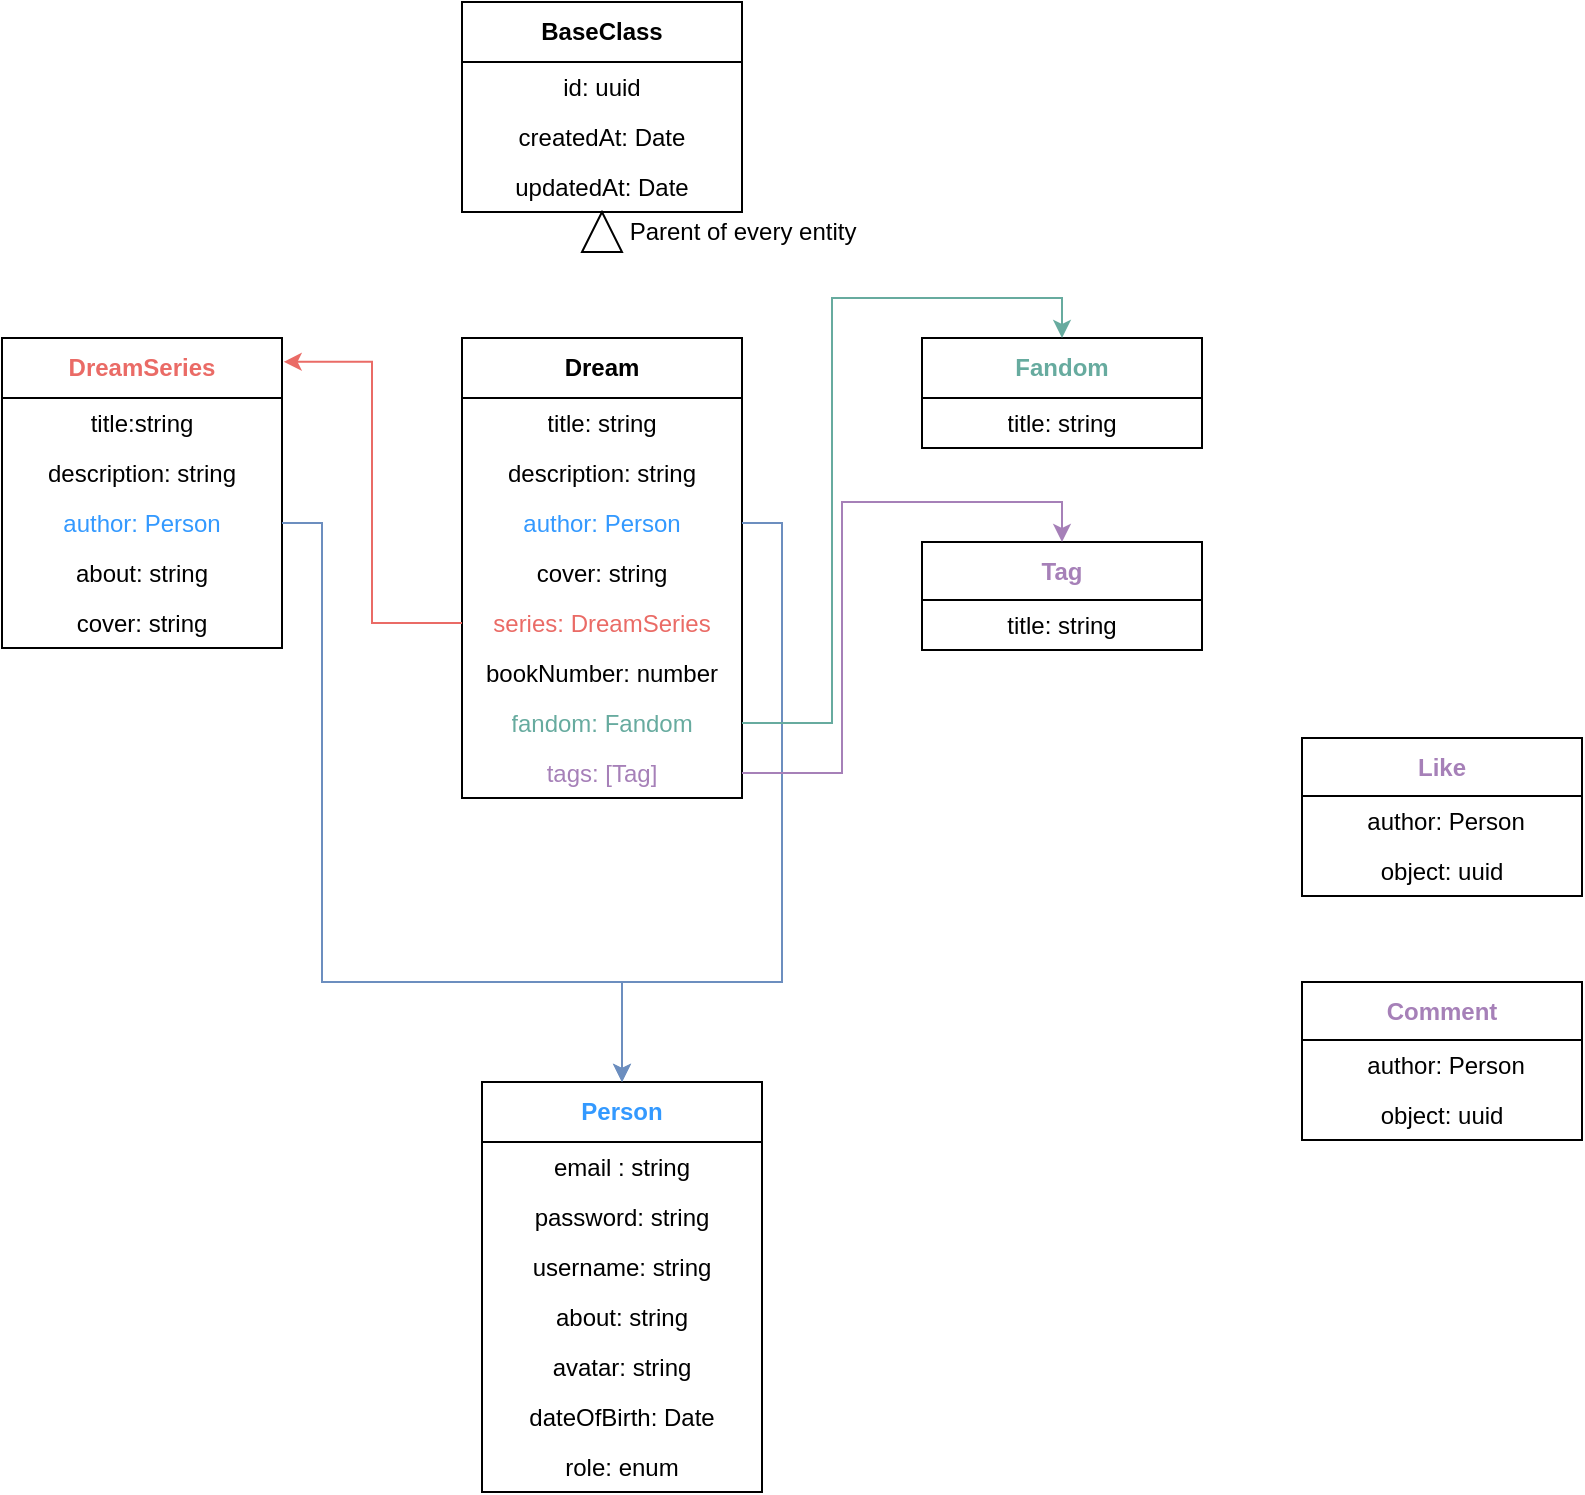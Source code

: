 <mxfile version="24.7.7">
  <diagram name="Page-1" id="b520641d-4fe3-3701-9064-5fc419738815">
    <mxGraphModel dx="2462" dy="982" grid="1" gridSize="10" guides="1" tooltips="1" connect="1" arrows="1" fold="1" page="1" pageScale="1" pageWidth="1100" pageHeight="850" background="none" math="0" shadow="0">
      <root>
        <mxCell id="0" />
        <mxCell id="1" parent="0" />
        <object label="&lt;font color=&quot;#3399ff&quot;&gt;Person&lt;/font&gt;" username="string&#xa;" id="wBBQ4EXWzQ9XZufkmXkO-1">
          <mxCell style="swimlane;fontStyle=1;align=center;verticalAlign=middle;childLayout=stackLayout;horizontal=1;startSize=30;horizontalStack=0;resizeParent=1;resizeParentMax=0;resizeLast=0;collapsible=0;marginBottom=0;html=1;whiteSpace=wrap;" vertex="1" parent="1">
            <mxGeometry x="460" y="570" width="140" height="205" as="geometry" />
          </mxCell>
        </object>
        <mxCell id="wBBQ4EXWzQ9XZufkmXkO-2" value="email : string" style="text;html=1;strokeColor=none;fillColor=none;align=center;verticalAlign=middle;spacingLeft=4;spacingRight=4;overflow=hidden;rotatable=0;points=[[0,0.5],[1,0.5]];portConstraint=eastwest;whiteSpace=wrap;" vertex="1" parent="wBBQ4EXWzQ9XZufkmXkO-1">
          <mxGeometry y="30" width="140" height="25" as="geometry" />
        </mxCell>
        <mxCell id="wBBQ4EXWzQ9XZufkmXkO-13" value="password: string" style="text;html=1;strokeColor=none;fillColor=none;align=center;verticalAlign=middle;spacingLeft=4;spacingRight=4;overflow=hidden;rotatable=0;points=[[0,0.5],[1,0.5]];portConstraint=eastwest;whiteSpace=wrap;" vertex="1" parent="wBBQ4EXWzQ9XZufkmXkO-1">
          <mxGeometry y="55" width="140" height="25" as="geometry" />
        </mxCell>
        <mxCell id="wBBQ4EXWzQ9XZufkmXkO-14" value="username: string" style="text;html=1;strokeColor=none;fillColor=none;align=center;verticalAlign=middle;spacingLeft=4;spacingRight=4;overflow=hidden;rotatable=0;points=[[0,0.5],[1,0.5]];portConstraint=eastwest;whiteSpace=wrap;" vertex="1" parent="wBBQ4EXWzQ9XZufkmXkO-1">
          <mxGeometry y="80" width="140" height="25" as="geometry" />
        </mxCell>
        <mxCell id="wBBQ4EXWzQ9XZufkmXkO-18" value="about: string" style="text;html=1;strokeColor=none;fillColor=none;align=center;verticalAlign=middle;spacingLeft=4;spacingRight=4;overflow=hidden;rotatable=0;points=[[0,0.5],[1,0.5]];portConstraint=eastwest;whiteSpace=wrap;" vertex="1" parent="wBBQ4EXWzQ9XZufkmXkO-1">
          <mxGeometry y="105" width="140" height="25" as="geometry" />
        </mxCell>
        <mxCell id="wBBQ4EXWzQ9XZufkmXkO-15" value="avatar: string" style="text;html=1;strokeColor=none;fillColor=none;align=center;verticalAlign=middle;spacingLeft=4;spacingRight=4;overflow=hidden;rotatable=0;points=[[0,0.5],[1,0.5]];portConstraint=eastwest;whiteSpace=wrap;" vertex="1" parent="wBBQ4EXWzQ9XZufkmXkO-1">
          <mxGeometry y="130" width="140" height="25" as="geometry" />
        </mxCell>
        <mxCell id="wBBQ4EXWzQ9XZufkmXkO-17" value="dateOfBirth: Date" style="text;html=1;strokeColor=none;fillColor=none;align=center;verticalAlign=middle;spacingLeft=4;spacingRight=4;overflow=hidden;rotatable=0;points=[[0,0.5],[1,0.5]];portConstraint=eastwest;whiteSpace=wrap;" vertex="1" parent="wBBQ4EXWzQ9XZufkmXkO-1">
          <mxGeometry y="155" width="140" height="25" as="geometry" />
        </mxCell>
        <mxCell id="wBBQ4EXWzQ9XZufkmXkO-16" value="role: enum" style="text;html=1;strokeColor=none;fillColor=none;align=center;verticalAlign=middle;spacingLeft=4;spacingRight=4;overflow=hidden;rotatable=0;points=[[0,0.5],[1,0.5]];portConstraint=eastwest;whiteSpace=wrap;" vertex="1" parent="wBBQ4EXWzQ9XZufkmXkO-1">
          <mxGeometry y="180" width="140" height="25" as="geometry" />
        </mxCell>
        <object label="BaseClass" username="string&#xa;" id="wBBQ4EXWzQ9XZufkmXkO-19">
          <mxCell style="swimlane;fontStyle=1;align=center;verticalAlign=middle;childLayout=stackLayout;horizontal=1;startSize=30;horizontalStack=0;resizeParent=1;resizeParentMax=0;resizeLast=0;collapsible=0;marginBottom=0;html=1;whiteSpace=wrap;" vertex="1" parent="1">
            <mxGeometry x="450" y="30" width="140" height="105" as="geometry" />
          </mxCell>
        </object>
        <mxCell id="wBBQ4EXWzQ9XZufkmXkO-20" value="id: uuid" style="text;html=1;strokeColor=none;fillColor=none;align=center;verticalAlign=middle;spacingLeft=4;spacingRight=4;overflow=hidden;rotatable=0;points=[[0,0.5],[1,0.5]];portConstraint=eastwest;whiteSpace=wrap;" vertex="1" parent="wBBQ4EXWzQ9XZufkmXkO-19">
          <mxGeometry y="30" width="140" height="25" as="geometry" />
        </mxCell>
        <mxCell id="wBBQ4EXWzQ9XZufkmXkO-25" value="createdAt: Date" style="text;html=1;strokeColor=none;fillColor=none;align=center;verticalAlign=middle;spacingLeft=4;spacingRight=4;overflow=hidden;rotatable=0;points=[[0,0.5],[1,0.5]];portConstraint=eastwest;whiteSpace=wrap;" vertex="1" parent="wBBQ4EXWzQ9XZufkmXkO-19">
          <mxGeometry y="55" width="140" height="25" as="geometry" />
        </mxCell>
        <mxCell id="wBBQ4EXWzQ9XZufkmXkO-27" value="updatedAt: Date" style="text;html=1;strokeColor=none;fillColor=none;align=center;verticalAlign=middle;spacingLeft=4;spacingRight=4;overflow=hidden;rotatable=0;points=[[0,0.5],[1,0.5]];portConstraint=eastwest;whiteSpace=wrap;" vertex="1" parent="wBBQ4EXWzQ9XZufkmXkO-19">
          <mxGeometry y="80" width="140" height="25" as="geometry" />
        </mxCell>
        <object label="Dream" username="string&#xa;" id="wBBQ4EXWzQ9XZufkmXkO-29">
          <mxCell style="swimlane;fontStyle=1;align=center;verticalAlign=middle;childLayout=stackLayout;horizontal=1;startSize=30;horizontalStack=0;resizeParent=1;resizeParentMax=0;resizeLast=0;collapsible=0;marginBottom=0;html=1;whiteSpace=wrap;" vertex="1" parent="1">
            <mxGeometry x="450" y="198" width="140" height="230" as="geometry" />
          </mxCell>
        </object>
        <mxCell id="wBBQ4EXWzQ9XZufkmXkO-30" value="title: string" style="text;html=1;strokeColor=none;fillColor=none;align=center;verticalAlign=middle;spacingLeft=4;spacingRight=4;overflow=hidden;rotatable=0;points=[[0,0.5],[1,0.5]];portConstraint=eastwest;whiteSpace=wrap;" vertex="1" parent="wBBQ4EXWzQ9XZufkmXkO-29">
          <mxGeometry y="30" width="140" height="25" as="geometry" />
        </mxCell>
        <mxCell id="wBBQ4EXWzQ9XZufkmXkO-31" value="description: string" style="text;html=1;strokeColor=none;fillColor=none;align=center;verticalAlign=middle;spacingLeft=4;spacingRight=4;overflow=hidden;rotatable=0;points=[[0,0.5],[1,0.5]];portConstraint=eastwest;whiteSpace=wrap;" vertex="1" parent="wBBQ4EXWzQ9XZufkmXkO-29">
          <mxGeometry y="55" width="140" height="25" as="geometry" />
        </mxCell>
        <mxCell id="wBBQ4EXWzQ9XZufkmXkO-32" value="&lt;font color=&quot;#3399ff&quot;&gt;author: Person&lt;/font&gt;" style="text;html=1;strokeColor=none;fillColor=none;align=center;verticalAlign=middle;spacingLeft=4;spacingRight=4;overflow=hidden;rotatable=0;points=[[0,0.5],[1,0.5]];portConstraint=eastwest;whiteSpace=wrap;" vertex="1" parent="wBBQ4EXWzQ9XZufkmXkO-29">
          <mxGeometry y="80" width="140" height="25" as="geometry" />
        </mxCell>
        <mxCell id="wBBQ4EXWzQ9XZufkmXkO-33" value="cover: string" style="text;html=1;strokeColor=none;fillColor=none;align=center;verticalAlign=middle;spacingLeft=4;spacingRight=4;overflow=hidden;rotatable=0;points=[[0,0.5],[1,0.5]];portConstraint=eastwest;whiteSpace=wrap;" vertex="1" parent="wBBQ4EXWzQ9XZufkmXkO-29">
          <mxGeometry y="105" width="140" height="25" as="geometry" />
        </mxCell>
        <mxCell id="wBBQ4EXWzQ9XZufkmXkO-34" value="&lt;font color=&quot;#ea6b66&quot;&gt;series: DreamSeries&lt;/font&gt;" style="text;html=1;strokeColor=none;fillColor=none;align=center;verticalAlign=middle;spacingLeft=4;spacingRight=4;overflow=hidden;rotatable=0;points=[[0,0.5],[1,0.5]];portConstraint=eastwest;whiteSpace=wrap;" vertex="1" parent="wBBQ4EXWzQ9XZufkmXkO-29">
          <mxGeometry y="130" width="140" height="25" as="geometry" />
        </mxCell>
        <mxCell id="wBBQ4EXWzQ9XZufkmXkO-69" value="bookNumber: number" style="text;html=1;strokeColor=none;fillColor=none;align=center;verticalAlign=middle;spacingLeft=4;spacingRight=4;overflow=hidden;rotatable=0;points=[[0,0.5],[1,0.5]];portConstraint=eastwest;whiteSpace=wrap;" vertex="1" parent="wBBQ4EXWzQ9XZufkmXkO-29">
          <mxGeometry y="155" width="140" height="25" as="geometry" />
        </mxCell>
        <mxCell id="wBBQ4EXWzQ9XZufkmXkO-82" value="&lt;font color=&quot;#67ab9f&quot;&gt;fandom: Fandom&lt;/font&gt;" style="text;html=1;strokeColor=none;fillColor=none;align=center;verticalAlign=middle;spacingLeft=4;spacingRight=4;overflow=hidden;rotatable=0;points=[[0,0.5],[1,0.5]];portConstraint=eastwest;whiteSpace=wrap;" vertex="1" parent="wBBQ4EXWzQ9XZufkmXkO-29">
          <mxGeometry y="180" width="140" height="25" as="geometry" />
        </mxCell>
        <mxCell id="wBBQ4EXWzQ9XZufkmXkO-94" value="&lt;font color=&quot;#a680b8&quot;&gt;tags: [Tag]&lt;/font&gt;" style="text;html=1;strokeColor=none;fillColor=none;align=center;verticalAlign=middle;spacingLeft=4;spacingRight=4;overflow=hidden;rotatable=0;points=[[0,0.5],[1,0.5]];portConstraint=eastwest;whiteSpace=wrap;" vertex="1" parent="wBBQ4EXWzQ9XZufkmXkO-29">
          <mxGeometry y="205" width="140" height="25" as="geometry" />
        </mxCell>
        <mxCell id="wBBQ4EXWzQ9XZufkmXkO-56" value="" style="triangle;whiteSpace=wrap;html=1;rotation=-90;" vertex="1" parent="1">
          <mxGeometry x="510" y="135" width="20" height="20" as="geometry" />
        </mxCell>
        <mxCell id="wBBQ4EXWzQ9XZufkmXkO-61" value="" style="edgeStyle=orthogonalEdgeStyle;rounded=0;orthogonalLoop=1;jettySize=auto;html=1;entryX=1.006;entryY=0.077;entryDx=0;entryDy=0;entryPerimeter=0;strokeColor=#EA6B66;" edge="1" parent="1" source="wBBQ4EXWzQ9XZufkmXkO-34" target="wBBQ4EXWzQ9XZufkmXkO-37">
          <mxGeometry relative="1" as="geometry" />
        </mxCell>
        <object label="&lt;font color=&quot;#ea6b66&quot;&gt;DreamSeries&lt;/font&gt;" username="string&#xa;" id="wBBQ4EXWzQ9XZufkmXkO-37">
          <mxCell style="swimlane;fontStyle=1;align=center;verticalAlign=middle;childLayout=stackLayout;horizontal=1;startSize=30;horizontalStack=0;resizeParent=1;resizeParentMax=0;resizeLast=0;collapsible=0;marginBottom=0;html=1;whiteSpace=wrap;" vertex="1" parent="1">
            <mxGeometry x="220" y="198" width="140" height="155" as="geometry" />
          </mxCell>
        </object>
        <mxCell id="wBBQ4EXWzQ9XZufkmXkO-38" value="title:string" style="text;html=1;strokeColor=none;fillColor=none;align=center;verticalAlign=middle;spacingLeft=4;spacingRight=4;overflow=hidden;rotatable=0;points=[[0,0.5],[1,0.5]];portConstraint=eastwest;whiteSpace=wrap;" vertex="1" parent="wBBQ4EXWzQ9XZufkmXkO-37">
          <mxGeometry y="30" width="140" height="25" as="geometry" />
        </mxCell>
        <mxCell id="wBBQ4EXWzQ9XZufkmXkO-39" value="description: string" style="text;html=1;strokeColor=none;fillColor=none;align=center;verticalAlign=middle;spacingLeft=4;spacingRight=4;overflow=hidden;rotatable=0;points=[[0,0.5],[1,0.5]];portConstraint=eastwest;whiteSpace=wrap;" vertex="1" parent="wBBQ4EXWzQ9XZufkmXkO-37">
          <mxGeometry y="55" width="140" height="25" as="geometry" />
        </mxCell>
        <mxCell id="wBBQ4EXWzQ9XZufkmXkO-40" value="&lt;font color=&quot;#3399ff&quot;&gt;author: Person&lt;/font&gt;" style="text;html=1;strokeColor=none;fillColor=none;align=center;verticalAlign=middle;spacingLeft=4;spacingRight=4;overflow=hidden;rotatable=0;points=[[0,0.5],[1,0.5]];portConstraint=eastwest;whiteSpace=wrap;" vertex="1" parent="wBBQ4EXWzQ9XZufkmXkO-37">
          <mxGeometry y="80" width="140" height="25" as="geometry" />
        </mxCell>
        <mxCell id="wBBQ4EXWzQ9XZufkmXkO-41" value="about: string" style="text;html=1;strokeColor=none;fillColor=none;align=center;verticalAlign=middle;spacingLeft=4;spacingRight=4;overflow=hidden;rotatable=0;points=[[0,0.5],[1,0.5]];portConstraint=eastwest;whiteSpace=wrap;" vertex="1" parent="wBBQ4EXWzQ9XZufkmXkO-37">
          <mxGeometry y="105" width="140" height="25" as="geometry" />
        </mxCell>
        <mxCell id="wBBQ4EXWzQ9XZufkmXkO-42" value="cover: string" style="text;html=1;strokeColor=none;fillColor=none;align=center;verticalAlign=middle;spacingLeft=4;spacingRight=4;overflow=hidden;rotatable=0;points=[[0,0.5],[1,0.5]];portConstraint=eastwest;whiteSpace=wrap;" vertex="1" parent="wBBQ4EXWzQ9XZufkmXkO-37">
          <mxGeometry y="130" width="140" height="25" as="geometry" />
        </mxCell>
        <mxCell id="wBBQ4EXWzQ9XZufkmXkO-63" style="edgeStyle=orthogonalEdgeStyle;rounded=0;orthogonalLoop=1;jettySize=auto;html=1;entryX=0.5;entryY=0;entryDx=0;entryDy=0;fillColor=#dae8fc;strokeColor=#6c8ebf;" edge="1" parent="1" source="wBBQ4EXWzQ9XZufkmXkO-40" target="wBBQ4EXWzQ9XZufkmXkO-1">
          <mxGeometry relative="1" as="geometry">
            <Array as="points">
              <mxPoint x="380" y="290" />
              <mxPoint x="380" y="520" />
              <mxPoint x="530" y="520" />
            </Array>
          </mxGeometry>
        </mxCell>
        <mxCell id="wBBQ4EXWzQ9XZufkmXkO-68" style="edgeStyle=orthogonalEdgeStyle;rounded=0;orthogonalLoop=1;jettySize=auto;html=1;entryX=0.5;entryY=0;entryDx=0;entryDy=0;fillColor=#dae8fc;strokeColor=#6c8ebf;" edge="1" parent="1" source="wBBQ4EXWzQ9XZufkmXkO-32" target="wBBQ4EXWzQ9XZufkmXkO-1">
          <mxGeometry relative="1" as="geometry">
            <Array as="points">
              <mxPoint x="610" y="290" />
              <mxPoint x="610" y="520" />
              <mxPoint x="530" y="520" />
            </Array>
          </mxGeometry>
        </mxCell>
        <object label="&lt;font color=&quot;#67ab9f&quot;&gt;Fandom&lt;/font&gt;" username="string&#xa;" id="wBBQ4EXWzQ9XZufkmXkO-71">
          <mxCell style="swimlane;fontStyle=1;align=center;verticalAlign=middle;childLayout=stackLayout;horizontal=1;startSize=30;horizontalStack=0;resizeParent=1;resizeParentMax=0;resizeLast=0;collapsible=0;marginBottom=0;html=1;whiteSpace=wrap;" vertex="1" parent="1">
            <mxGeometry x="680" y="198" width="140" height="55" as="geometry" />
          </mxCell>
        </object>
        <mxCell id="wBBQ4EXWzQ9XZufkmXkO-72" value="title: string" style="text;html=1;strokeColor=none;fillColor=none;align=center;verticalAlign=middle;spacingLeft=4;spacingRight=4;overflow=hidden;rotatable=0;points=[[0,0.5],[1,0.5]];portConstraint=eastwest;whiteSpace=wrap;" vertex="1" parent="wBBQ4EXWzQ9XZufkmXkO-71">
          <mxGeometry y="30" width="140" height="25" as="geometry" />
        </mxCell>
        <mxCell id="wBBQ4EXWzQ9XZufkmXkO-81" value="Parent of every entity" style="text;html=1;align=center;verticalAlign=middle;resizable=0;points=[];autosize=1;strokeColor=none;fillColor=none;" vertex="1" parent="1">
          <mxGeometry x="520" y="130" width="140" height="30" as="geometry" />
        </mxCell>
        <mxCell id="wBBQ4EXWzQ9XZufkmXkO-83" style="edgeStyle=orthogonalEdgeStyle;rounded=0;orthogonalLoop=1;jettySize=auto;html=1;entryX=0.5;entryY=0;entryDx=0;entryDy=0;strokeColor=#67AB9F;" edge="1" parent="1" source="wBBQ4EXWzQ9XZufkmXkO-82" target="wBBQ4EXWzQ9XZufkmXkO-71">
          <mxGeometry relative="1" as="geometry" />
        </mxCell>
        <mxCell id="wBBQ4EXWzQ9XZufkmXkO-84" value="&lt;font color=&quot;#a680b8&quot;&gt;Tag&lt;/font&gt;" style="swimlane;fontStyle=1;align=center;verticalAlign=middle;childLayout=stackLayout;horizontal=1;startSize=29;horizontalStack=0;resizeParent=1;resizeParentMax=0;resizeLast=0;collapsible=0;marginBottom=0;html=1;whiteSpace=wrap;" vertex="1" parent="1">
          <mxGeometry x="680" y="300" width="140" height="54" as="geometry" />
        </mxCell>
        <mxCell id="wBBQ4EXWzQ9XZufkmXkO-86" value="&lt;span style=&quot;white-space: pre;&quot;&gt;&#x9;&lt;/span&gt;&amp;nbsp; &amp;nbsp;title: string" style="text;html=1;strokeColor=none;fillColor=none;align=left;verticalAlign=middle;spacingLeft=4;spacingRight=4;overflow=hidden;rotatable=0;points=[[0,0.5],[1,0.5]];portConstraint=eastwest;whiteSpace=wrap;" vertex="1" parent="wBBQ4EXWzQ9XZufkmXkO-84">
          <mxGeometry y="29" width="140" height="25" as="geometry" />
        </mxCell>
        <mxCell id="wBBQ4EXWzQ9XZufkmXkO-95" style="edgeStyle=orthogonalEdgeStyle;rounded=0;orthogonalLoop=1;jettySize=auto;html=1;entryX=0.5;entryY=0;entryDx=0;entryDy=0;strokeColor=#A680B8;" edge="1" parent="1" source="wBBQ4EXWzQ9XZufkmXkO-94" target="wBBQ4EXWzQ9XZufkmXkO-84">
          <mxGeometry relative="1" as="geometry">
            <Array as="points">
              <mxPoint x="640" y="416" />
              <mxPoint x="640" y="280" />
              <mxPoint x="750" y="280" />
            </Array>
          </mxGeometry>
        </mxCell>
        <mxCell id="wBBQ4EXWzQ9XZufkmXkO-96" value="&lt;font color=&quot;#a680b8&quot;&gt;Like&lt;/font&gt;" style="swimlane;fontStyle=1;align=center;verticalAlign=middle;childLayout=stackLayout;horizontal=1;startSize=29;horizontalStack=0;resizeParent=1;resizeParentMax=0;resizeLast=0;collapsible=0;marginBottom=0;html=1;whiteSpace=wrap;" vertex="1" parent="1">
          <mxGeometry x="870" y="398" width="140" height="79" as="geometry" />
        </mxCell>
        <mxCell id="wBBQ4EXWzQ9XZufkmXkO-97" value="&lt;span style=&quot;white-space: pre;&quot;&gt;&#x9;&lt;/span&gt;author: Person" style="text;html=1;strokeColor=none;fillColor=none;align=left;verticalAlign=middle;spacingLeft=4;spacingRight=4;overflow=hidden;rotatable=0;points=[[0,0.5],[1,0.5]];portConstraint=eastwest;whiteSpace=wrap;" vertex="1" parent="wBBQ4EXWzQ9XZufkmXkO-96">
          <mxGeometry y="29" width="140" height="25" as="geometry" />
        </mxCell>
        <mxCell id="wBBQ4EXWzQ9XZufkmXkO-98" value="&lt;span style=&quot;white-space: pre;&quot;&gt;&#x9;&lt;/span&gt;&amp;nbsp; object: uuid" style="text;html=1;strokeColor=none;fillColor=none;align=left;verticalAlign=middle;spacingLeft=4;spacingRight=4;overflow=hidden;rotatable=0;points=[[0,0.5],[1,0.5]];portConstraint=eastwest;whiteSpace=wrap;" vertex="1" parent="wBBQ4EXWzQ9XZufkmXkO-96">
          <mxGeometry y="54" width="140" height="25" as="geometry" />
        </mxCell>
        <mxCell id="wBBQ4EXWzQ9XZufkmXkO-99" value="&lt;font color=&quot;#a680b8&quot;&gt;Comment&lt;/font&gt;" style="swimlane;fontStyle=1;align=center;verticalAlign=middle;childLayout=stackLayout;horizontal=1;startSize=29;horizontalStack=0;resizeParent=1;resizeParentMax=0;resizeLast=0;collapsible=0;marginBottom=0;html=1;whiteSpace=wrap;" vertex="1" parent="1">
          <mxGeometry x="870" y="520" width="140" height="79" as="geometry" />
        </mxCell>
        <mxCell id="wBBQ4EXWzQ9XZufkmXkO-100" value="&lt;span style=&quot;white-space: pre;&quot;&gt;&#x9;&lt;/span&gt;author: Person" style="text;html=1;strokeColor=none;fillColor=none;align=left;verticalAlign=middle;spacingLeft=4;spacingRight=4;overflow=hidden;rotatable=0;points=[[0,0.5],[1,0.5]];portConstraint=eastwest;whiteSpace=wrap;" vertex="1" parent="wBBQ4EXWzQ9XZufkmXkO-99">
          <mxGeometry y="29" width="140" height="25" as="geometry" />
        </mxCell>
        <mxCell id="wBBQ4EXWzQ9XZufkmXkO-101" value="&lt;span style=&quot;white-space: pre;&quot;&gt;&#x9;&lt;/span&gt;&amp;nbsp; object: uuid" style="text;html=1;strokeColor=none;fillColor=none;align=left;verticalAlign=middle;spacingLeft=4;spacingRight=4;overflow=hidden;rotatable=0;points=[[0,0.5],[1,0.5]];portConstraint=eastwest;whiteSpace=wrap;" vertex="1" parent="wBBQ4EXWzQ9XZufkmXkO-99">
          <mxGeometry y="54" width="140" height="25" as="geometry" />
        </mxCell>
      </root>
    </mxGraphModel>
  </diagram>
</mxfile>
